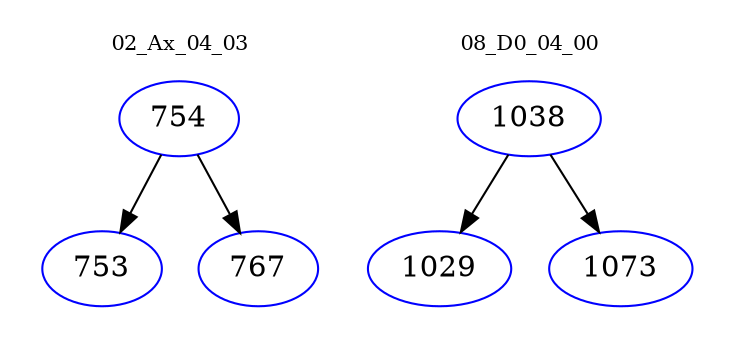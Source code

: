 digraph{
subgraph cluster_0 {
color = white
label = "02_Ax_04_03";
fontsize=10;
T0_754 [label="754", color="blue"]
T0_754 -> T0_753 [color="black"]
T0_753 [label="753", color="blue"]
T0_754 -> T0_767 [color="black"]
T0_767 [label="767", color="blue"]
}
subgraph cluster_1 {
color = white
label = "08_D0_04_00";
fontsize=10;
T1_1038 [label="1038", color="blue"]
T1_1038 -> T1_1029 [color="black"]
T1_1029 [label="1029", color="blue"]
T1_1038 -> T1_1073 [color="black"]
T1_1073 [label="1073", color="blue"]
}
}
